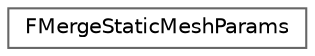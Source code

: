 digraph "Graphical Class Hierarchy"
{
 // INTERACTIVE_SVG=YES
 // LATEX_PDF_SIZE
  bgcolor="transparent";
  edge [fontname=Helvetica,fontsize=10,labelfontname=Helvetica,labelfontsize=10];
  node [fontname=Helvetica,fontsize=10,shape=box,height=0.2,width=0.4];
  rankdir="LR";
  Node0 [id="Node000000",label="FMergeStaticMeshParams",height=0.2,width=0.4,color="grey40", fillcolor="white", style="filled",URL="$dc/db8/structFMergeStaticMeshParams.html",tooltip=" "];
}

